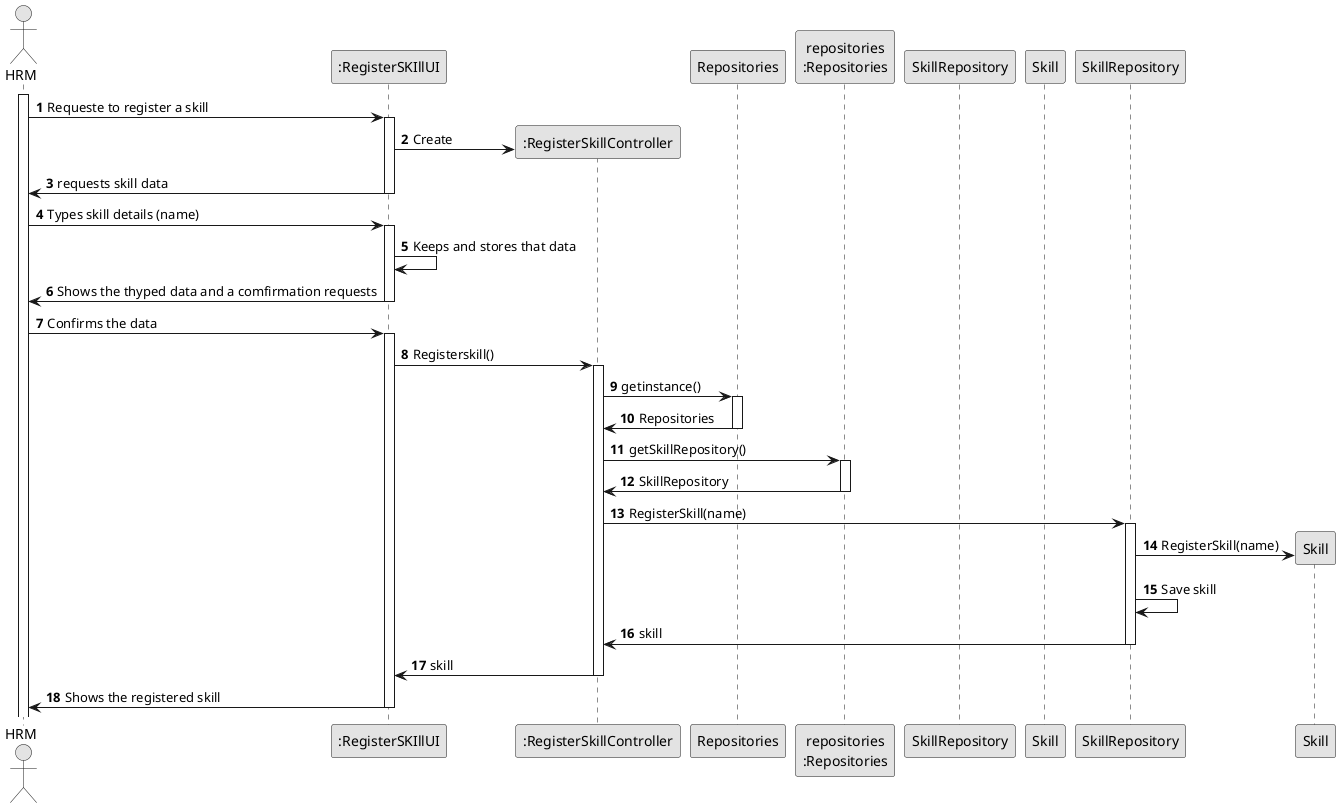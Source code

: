@startuml
skinparam monochrome true
skinparam packageStyle rectangle
skinparam shadowing false

autonumber

'hide footbox
actor "HRM" as USER

participant ":RegisterSKIllUI" as RegisterSkillUI
participant ":RegisterSkillController" as RegisterSkillController
participant "Repositories" as Repositories
participant "repositories\n:Repositories" as repRep
participant "SkillRepository" as skillRepository
participant "Skill" as skill

activate USER
USER -> RegisterSkillUI : Requeste to register a skill
activate RegisterSkillUI
RegisterSkillUI -> RegisterSkillController** : Create
RegisterSkillUI -> USER : requests skill data
deactivate RegisterSkillUI
USER -> RegisterSkillUI : Types skill details (name)
activate RegisterSkillUI
RegisterSkillUI -> RegisterSkillUI : Keeps and stores that data
RegisterSkillUI -> USER : Shows the thyped data and a comfirmation requests
deactivate RegisterSkillUI
USER -> RegisterSkillUI : Confirms the data
activate RegisterSkillUI
RegisterSkillUI -> RegisterSkillController : Registerskill()
activate RegisterSkillController
RegisterSkillController -> Repositories : getinstance()
activate Repositories
Repositories -> RegisterSkillController : Repositories
deactivate Repositories
RegisterSkillController -> repRep : getSkillRepository()
activate repRep
repRep -> RegisterSkillController : SkillRepository
deactivate repRep
RegisterSkillController -> SkillRepository: RegisterSkill(name)
activate SkillRepository
SkillRepository -> Skill** : RegisterSkill(name)
SkillRepository -> SkillRepository : Save skill
SkillRepository -> RegisterSkillController : skill
deactivate SkillRepository
RegisterSkillController -> RegisterSkillUI : skill
deactivate RegisterSkillController
RegisterSkillUI -> USER : Shows the registered skill
deactivate RegisterSkillUI


@enduml

